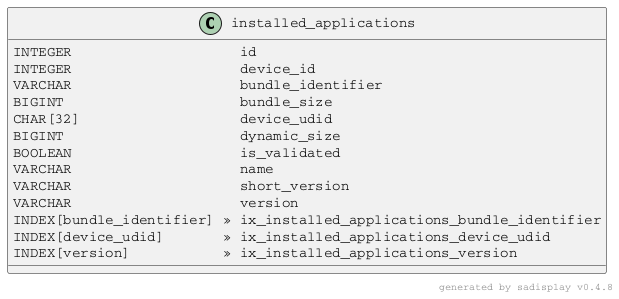 @startuml

skinparam defaultFontName Courier

Class installed_applications {
    INTEGER                  ★ id                                         
    INTEGER                  ☆ device_id                                  
    VARCHAR                  ⚪ bundle_identifier                          
    BIGINT                   ⚪ bundle_size                                
    CHAR[32]                 ⚪ device_udid                                
    BIGINT                   ⚪ dynamic_size                               
    BOOLEAN                  ⚪ is_validated                               
    VARCHAR                  ⚪ name                                       
    VARCHAR                  ⚪ short_version                              
    VARCHAR                  ⚪ version                                    
    INDEX[bundle_identifier] » ix_installed_applications_bundle_identifier
    INDEX[device_udid]       » ix_installed_applications_device_udid      
    INDEX[version]           » ix_installed_applications_version          
}

right footer generated by sadisplay v0.4.8

@enduml